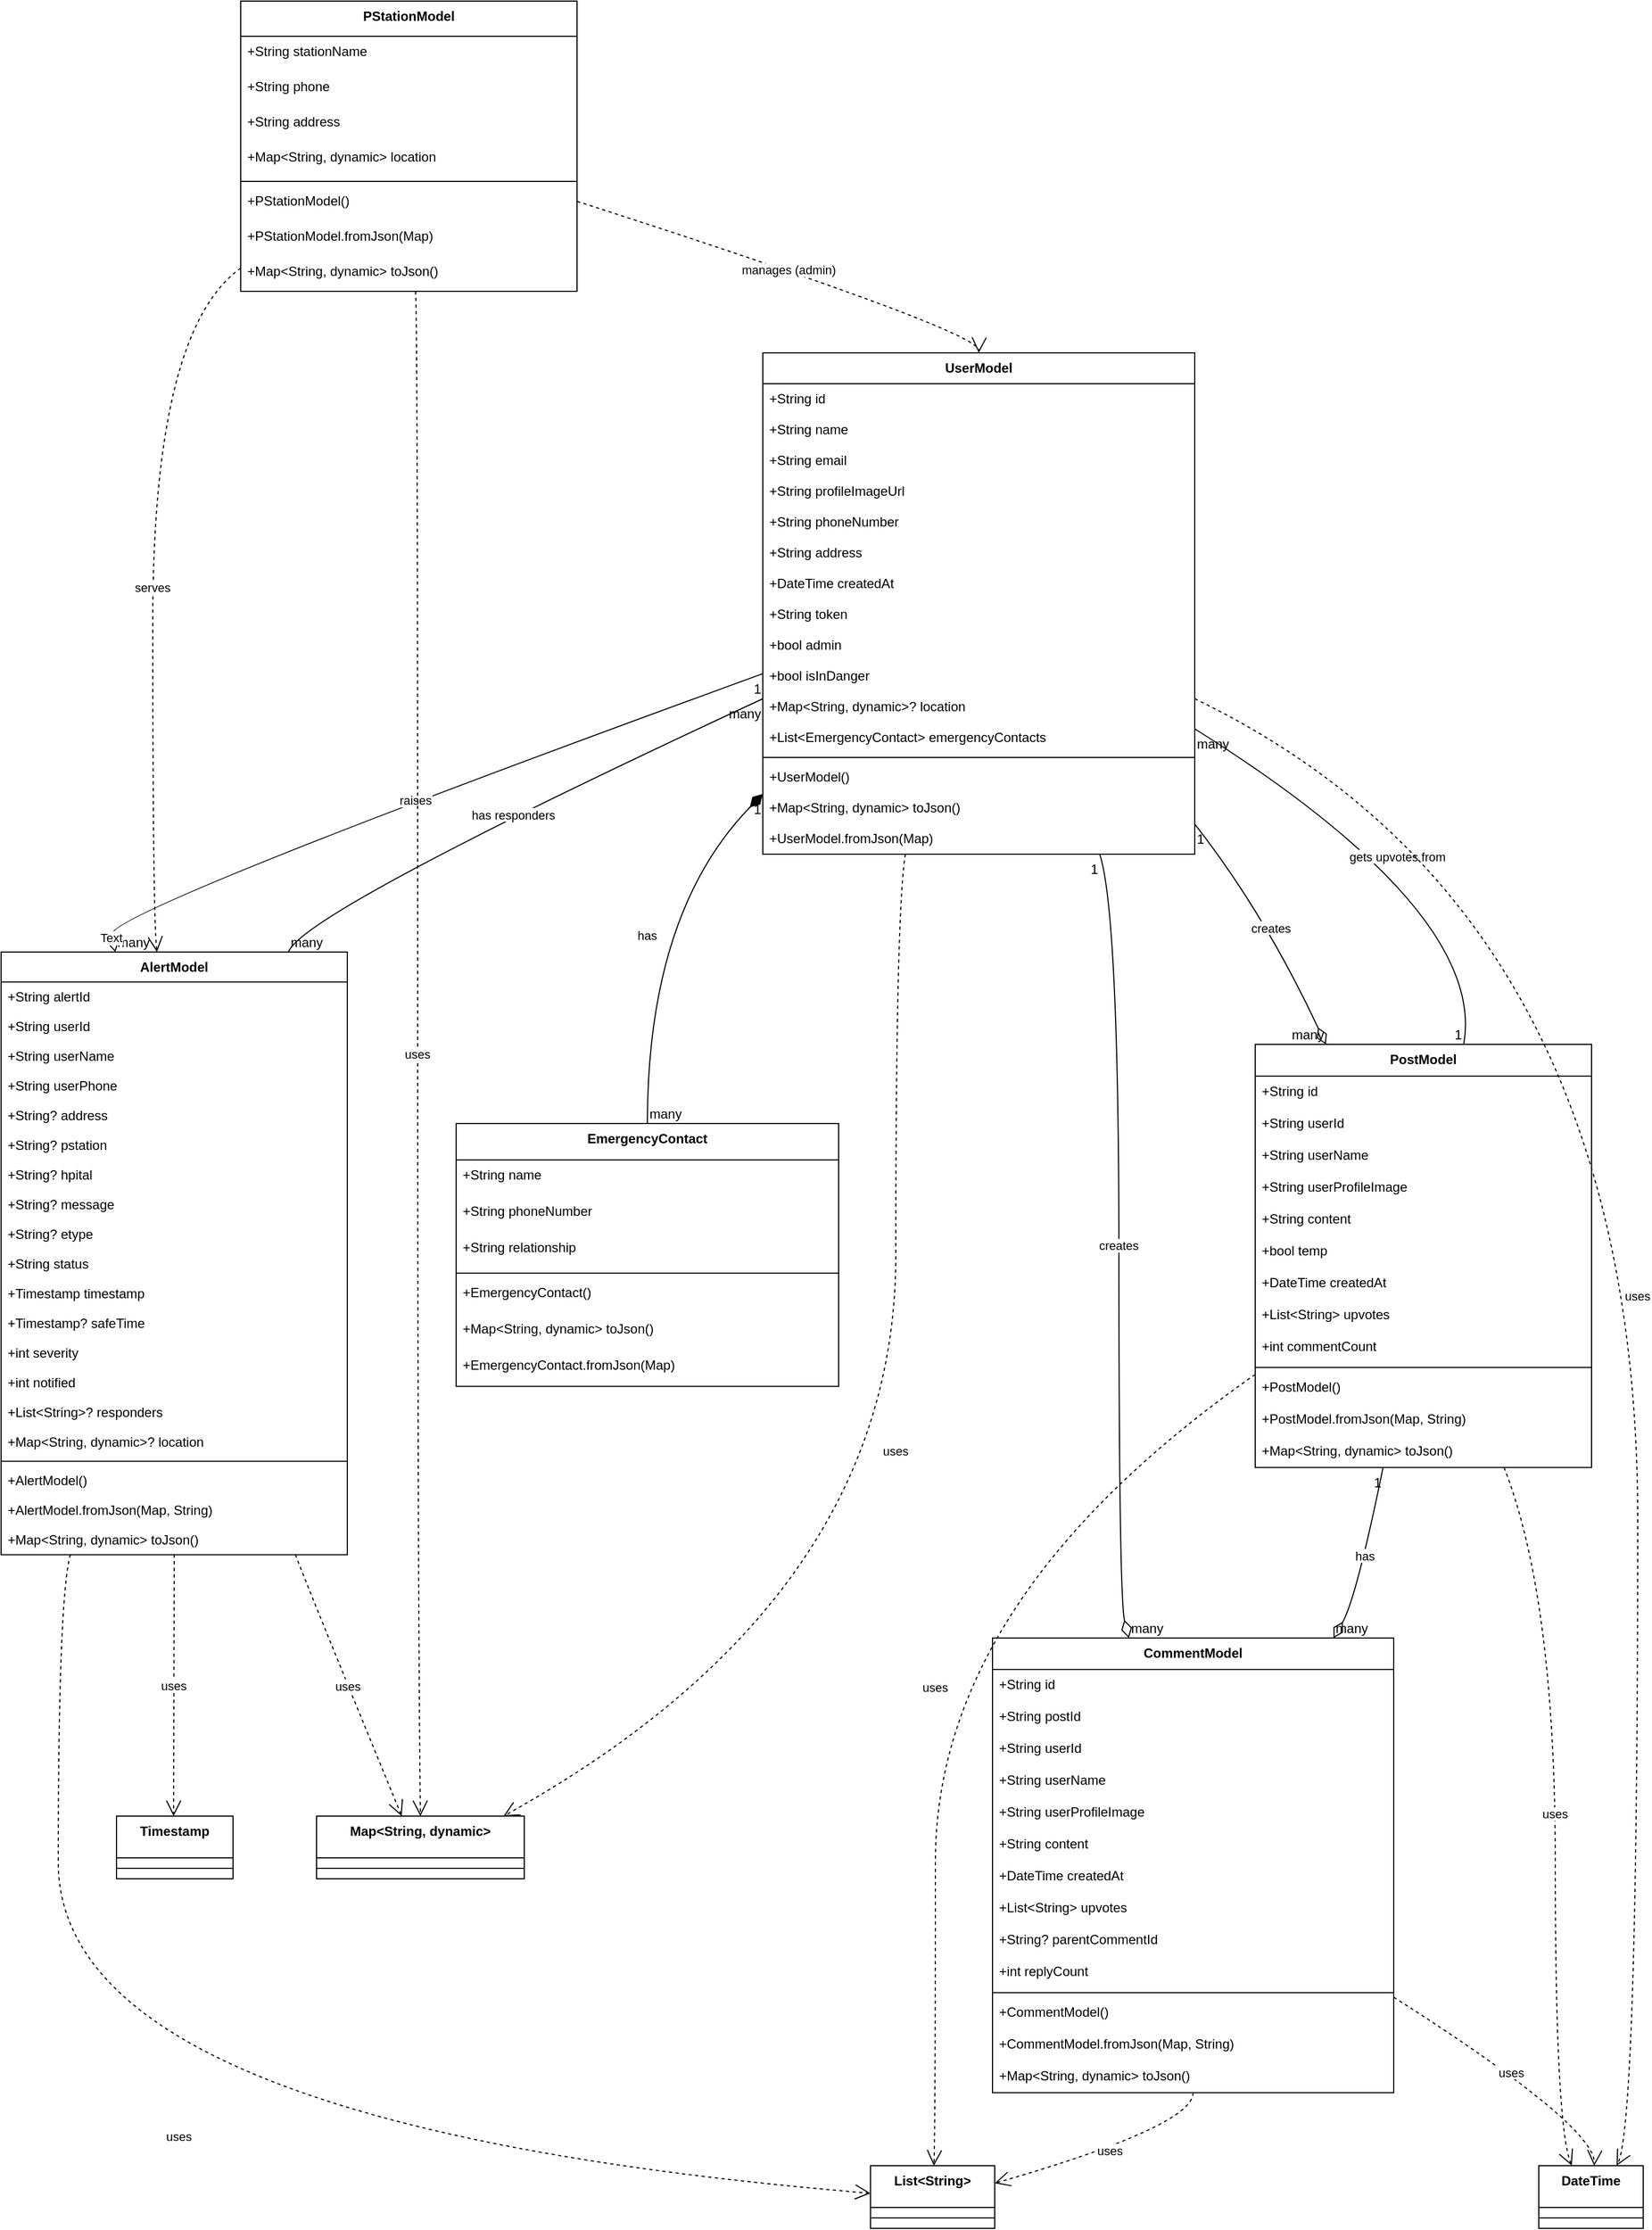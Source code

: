 <mxfile version="28.1.0">
  <diagram name="Page-1" id="p2fuIWCAqn4Gz_qrPr4O">
    <mxGraphModel dx="1900" dy="722" grid="1" gridSize="10" guides="1" tooltips="1" connect="1" arrows="1" fold="1" page="1" pageScale="1" pageWidth="1169" pageHeight="827" math="0" shadow="0">
      <root>
        <mxCell id="0" />
        <mxCell id="1" parent="0" />
        <mxCell id="Dy9m-1CG-kqUZyAml9VA-250" value="UserModel" style="swimlane;fontStyle=1;align=center;verticalAlign=top;childLayout=stackLayout;horizontal=1;startSize=27.994;horizontalStack=0;resizeParent=1;resizeParentMax=0;resizeLast=0;collapsible=0;marginBottom=0;" vertex="1" parent="1">
          <mxGeometry x="873" y="1110" width="393" height="455.994" as="geometry" />
        </mxCell>
        <mxCell id="Dy9m-1CG-kqUZyAml9VA-251" value="+String id" style="text;strokeColor=none;fillColor=none;align=left;verticalAlign=top;spacingLeft=4;spacingRight=4;overflow=hidden;rotatable=0;points=[[0,0.5],[1,0.5]];portConstraint=eastwest;" vertex="1" parent="Dy9m-1CG-kqUZyAml9VA-250">
          <mxGeometry y="27.994" width="393" height="28" as="geometry" />
        </mxCell>
        <mxCell id="Dy9m-1CG-kqUZyAml9VA-252" value="+String name" style="text;strokeColor=none;fillColor=none;align=left;verticalAlign=top;spacingLeft=4;spacingRight=4;overflow=hidden;rotatable=0;points=[[0,0.5],[1,0.5]];portConstraint=eastwest;" vertex="1" parent="Dy9m-1CG-kqUZyAml9VA-250">
          <mxGeometry y="55.994" width="393" height="28" as="geometry" />
        </mxCell>
        <mxCell id="Dy9m-1CG-kqUZyAml9VA-253" value="+String email" style="text;strokeColor=none;fillColor=none;align=left;verticalAlign=top;spacingLeft=4;spacingRight=4;overflow=hidden;rotatable=0;points=[[0,0.5],[1,0.5]];portConstraint=eastwest;" vertex="1" parent="Dy9m-1CG-kqUZyAml9VA-250">
          <mxGeometry y="83.994" width="393" height="28" as="geometry" />
        </mxCell>
        <mxCell id="Dy9m-1CG-kqUZyAml9VA-254" value="+String profileImageUrl" style="text;strokeColor=none;fillColor=none;align=left;verticalAlign=top;spacingLeft=4;spacingRight=4;overflow=hidden;rotatable=0;points=[[0,0.5],[1,0.5]];portConstraint=eastwest;" vertex="1" parent="Dy9m-1CG-kqUZyAml9VA-250">
          <mxGeometry y="111.994" width="393" height="28" as="geometry" />
        </mxCell>
        <mxCell id="Dy9m-1CG-kqUZyAml9VA-255" value="+String phoneNumber" style="text;strokeColor=none;fillColor=none;align=left;verticalAlign=top;spacingLeft=4;spacingRight=4;overflow=hidden;rotatable=0;points=[[0,0.5],[1,0.5]];portConstraint=eastwest;" vertex="1" parent="Dy9m-1CG-kqUZyAml9VA-250">
          <mxGeometry y="139.994" width="393" height="28" as="geometry" />
        </mxCell>
        <mxCell id="Dy9m-1CG-kqUZyAml9VA-256" value="+String address" style="text;strokeColor=none;fillColor=none;align=left;verticalAlign=top;spacingLeft=4;spacingRight=4;overflow=hidden;rotatable=0;points=[[0,0.5],[1,0.5]];portConstraint=eastwest;" vertex="1" parent="Dy9m-1CG-kqUZyAml9VA-250">
          <mxGeometry y="167.994" width="393" height="28" as="geometry" />
        </mxCell>
        <mxCell id="Dy9m-1CG-kqUZyAml9VA-257" value="+DateTime createdAt" style="text;strokeColor=none;fillColor=none;align=left;verticalAlign=top;spacingLeft=4;spacingRight=4;overflow=hidden;rotatable=0;points=[[0,0.5],[1,0.5]];portConstraint=eastwest;" vertex="1" parent="Dy9m-1CG-kqUZyAml9VA-250">
          <mxGeometry y="195.994" width="393" height="28" as="geometry" />
        </mxCell>
        <mxCell id="Dy9m-1CG-kqUZyAml9VA-258" value="+String token" style="text;strokeColor=none;fillColor=none;align=left;verticalAlign=top;spacingLeft=4;spacingRight=4;overflow=hidden;rotatable=0;points=[[0,0.5],[1,0.5]];portConstraint=eastwest;" vertex="1" parent="Dy9m-1CG-kqUZyAml9VA-250">
          <mxGeometry y="223.994" width="393" height="28" as="geometry" />
        </mxCell>
        <mxCell id="Dy9m-1CG-kqUZyAml9VA-259" value="+bool admin" style="text;strokeColor=none;fillColor=none;align=left;verticalAlign=top;spacingLeft=4;spacingRight=4;overflow=hidden;rotatable=0;points=[[0,0.5],[1,0.5]];portConstraint=eastwest;" vertex="1" parent="Dy9m-1CG-kqUZyAml9VA-250">
          <mxGeometry y="251.994" width="393" height="28" as="geometry" />
        </mxCell>
        <mxCell id="Dy9m-1CG-kqUZyAml9VA-260" value="+bool isInDanger" style="text;strokeColor=none;fillColor=none;align=left;verticalAlign=top;spacingLeft=4;spacingRight=4;overflow=hidden;rotatable=0;points=[[0,0.5],[1,0.5]];portConstraint=eastwest;" vertex="1" parent="Dy9m-1CG-kqUZyAml9VA-250">
          <mxGeometry y="279.994" width="393" height="28" as="geometry" />
        </mxCell>
        <mxCell id="Dy9m-1CG-kqUZyAml9VA-261" value="+Map&lt;String, dynamic&gt;? location" style="text;strokeColor=none;fillColor=none;align=left;verticalAlign=top;spacingLeft=4;spacingRight=4;overflow=hidden;rotatable=0;points=[[0,0.5],[1,0.5]];portConstraint=eastwest;" vertex="1" parent="Dy9m-1CG-kqUZyAml9VA-250">
          <mxGeometry y="307.994" width="393" height="28" as="geometry" />
        </mxCell>
        <mxCell id="Dy9m-1CG-kqUZyAml9VA-262" value="+List&lt;EmergencyContact&gt; emergencyContacts" style="text;strokeColor=none;fillColor=none;align=left;verticalAlign=top;spacingLeft=4;spacingRight=4;overflow=hidden;rotatable=0;points=[[0,0.5],[1,0.5]];portConstraint=eastwest;" vertex="1" parent="Dy9m-1CG-kqUZyAml9VA-250">
          <mxGeometry y="335.994" width="393" height="28" as="geometry" />
        </mxCell>
        <mxCell id="Dy9m-1CG-kqUZyAml9VA-263" style="line;strokeWidth=1;fillColor=none;align=left;verticalAlign=middle;spacingTop=-1;spacingLeft=3;spacingRight=3;rotatable=0;labelPosition=right;points=[];portConstraint=eastwest;strokeColor=inherit;" vertex="1" parent="Dy9m-1CG-kqUZyAml9VA-250">
          <mxGeometry y="363.994" width="393" height="8" as="geometry" />
        </mxCell>
        <mxCell id="Dy9m-1CG-kqUZyAml9VA-264" value="+UserModel()" style="text;strokeColor=none;fillColor=none;align=left;verticalAlign=top;spacingLeft=4;spacingRight=4;overflow=hidden;rotatable=0;points=[[0,0.5],[1,0.5]];portConstraint=eastwest;" vertex="1" parent="Dy9m-1CG-kqUZyAml9VA-250">
          <mxGeometry y="371.994" width="393" height="28" as="geometry" />
        </mxCell>
        <mxCell id="Dy9m-1CG-kqUZyAml9VA-265" value="+Map&lt;String, dynamic&gt; toJson()" style="text;strokeColor=none;fillColor=none;align=left;verticalAlign=top;spacingLeft=4;spacingRight=4;overflow=hidden;rotatable=0;points=[[0,0.5],[1,0.5]];portConstraint=eastwest;" vertex="1" parent="Dy9m-1CG-kqUZyAml9VA-250">
          <mxGeometry y="399.994" width="393" height="28" as="geometry" />
        </mxCell>
        <mxCell id="Dy9m-1CG-kqUZyAml9VA-266" value="+UserModel.fromJson(Map)" style="text;strokeColor=none;fillColor=none;align=left;verticalAlign=top;spacingLeft=4;spacingRight=4;overflow=hidden;rotatable=0;points=[[0,0.5],[1,0.5]];portConstraint=eastwest;" vertex="1" parent="Dy9m-1CG-kqUZyAml9VA-250">
          <mxGeometry y="427.994" width="393" height="28" as="geometry" />
        </mxCell>
        <mxCell id="Dy9m-1CG-kqUZyAml9VA-267" value="AlertModel" style="swimlane;fontStyle=1;align=center;verticalAlign=top;childLayout=stackLayout;horizontal=1;startSize=27.194;horizontalStack=0;resizeParent=1;resizeParentMax=0;resizeLast=0;collapsible=0;marginBottom=0;" vertex="1" parent="1">
          <mxGeometry x="180" y="1655" width="315" height="548.194" as="geometry" />
        </mxCell>
        <mxCell id="Dy9m-1CG-kqUZyAml9VA-268" value="+String alertId" style="text;strokeColor=none;fillColor=none;align=left;verticalAlign=top;spacingLeft=4;spacingRight=4;overflow=hidden;rotatable=0;points=[[0,0.5],[1,0.5]];portConstraint=eastwest;" vertex="1" parent="Dy9m-1CG-kqUZyAml9VA-267">
          <mxGeometry y="27.194" width="315" height="27" as="geometry" />
        </mxCell>
        <mxCell id="Dy9m-1CG-kqUZyAml9VA-269" value="+String userId" style="text;strokeColor=none;fillColor=none;align=left;verticalAlign=top;spacingLeft=4;spacingRight=4;overflow=hidden;rotatable=0;points=[[0,0.5],[1,0.5]];portConstraint=eastwest;" vertex="1" parent="Dy9m-1CG-kqUZyAml9VA-267">
          <mxGeometry y="54.194" width="315" height="27" as="geometry" />
        </mxCell>
        <mxCell id="Dy9m-1CG-kqUZyAml9VA-270" value="+String userName" style="text;strokeColor=none;fillColor=none;align=left;verticalAlign=top;spacingLeft=4;spacingRight=4;overflow=hidden;rotatable=0;points=[[0,0.5],[1,0.5]];portConstraint=eastwest;" vertex="1" parent="Dy9m-1CG-kqUZyAml9VA-267">
          <mxGeometry y="81.194" width="315" height="27" as="geometry" />
        </mxCell>
        <mxCell id="Dy9m-1CG-kqUZyAml9VA-271" value="+String userPhone" style="text;strokeColor=none;fillColor=none;align=left;verticalAlign=top;spacingLeft=4;spacingRight=4;overflow=hidden;rotatable=0;points=[[0,0.5],[1,0.5]];portConstraint=eastwest;" vertex="1" parent="Dy9m-1CG-kqUZyAml9VA-267">
          <mxGeometry y="108.194" width="315" height="27" as="geometry" />
        </mxCell>
        <mxCell id="Dy9m-1CG-kqUZyAml9VA-272" value="+String? address" style="text;strokeColor=none;fillColor=none;align=left;verticalAlign=top;spacingLeft=4;spacingRight=4;overflow=hidden;rotatable=0;points=[[0,0.5],[1,0.5]];portConstraint=eastwest;" vertex="1" parent="Dy9m-1CG-kqUZyAml9VA-267">
          <mxGeometry y="135.194" width="315" height="27" as="geometry" />
        </mxCell>
        <mxCell id="Dy9m-1CG-kqUZyAml9VA-273" value="+String? pstation" style="text;strokeColor=none;fillColor=none;align=left;verticalAlign=top;spacingLeft=4;spacingRight=4;overflow=hidden;rotatable=0;points=[[0,0.5],[1,0.5]];portConstraint=eastwest;" vertex="1" parent="Dy9m-1CG-kqUZyAml9VA-267">
          <mxGeometry y="162.194" width="315" height="27" as="geometry" />
        </mxCell>
        <mxCell id="Dy9m-1CG-kqUZyAml9VA-274" value="+String? hpital" style="text;strokeColor=none;fillColor=none;align=left;verticalAlign=top;spacingLeft=4;spacingRight=4;overflow=hidden;rotatable=0;points=[[0,0.5],[1,0.5]];portConstraint=eastwest;" vertex="1" parent="Dy9m-1CG-kqUZyAml9VA-267">
          <mxGeometry y="189.194" width="315" height="27" as="geometry" />
        </mxCell>
        <mxCell id="Dy9m-1CG-kqUZyAml9VA-275" value="+String? message" style="text;strokeColor=none;fillColor=none;align=left;verticalAlign=top;spacingLeft=4;spacingRight=4;overflow=hidden;rotatable=0;points=[[0,0.5],[1,0.5]];portConstraint=eastwest;" vertex="1" parent="Dy9m-1CG-kqUZyAml9VA-267">
          <mxGeometry y="216.194" width="315" height="27" as="geometry" />
        </mxCell>
        <mxCell id="Dy9m-1CG-kqUZyAml9VA-276" value="+String? etype" style="text;strokeColor=none;fillColor=none;align=left;verticalAlign=top;spacingLeft=4;spacingRight=4;overflow=hidden;rotatable=0;points=[[0,0.5],[1,0.5]];portConstraint=eastwest;" vertex="1" parent="Dy9m-1CG-kqUZyAml9VA-267">
          <mxGeometry y="243.194" width="315" height="27" as="geometry" />
        </mxCell>
        <mxCell id="Dy9m-1CG-kqUZyAml9VA-277" value="+String status" style="text;strokeColor=none;fillColor=none;align=left;verticalAlign=top;spacingLeft=4;spacingRight=4;overflow=hidden;rotatable=0;points=[[0,0.5],[1,0.5]];portConstraint=eastwest;" vertex="1" parent="Dy9m-1CG-kqUZyAml9VA-267">
          <mxGeometry y="270.194" width="315" height="27" as="geometry" />
        </mxCell>
        <mxCell id="Dy9m-1CG-kqUZyAml9VA-278" value="+Timestamp timestamp" style="text;strokeColor=none;fillColor=none;align=left;verticalAlign=top;spacingLeft=4;spacingRight=4;overflow=hidden;rotatable=0;points=[[0,0.5],[1,0.5]];portConstraint=eastwest;" vertex="1" parent="Dy9m-1CG-kqUZyAml9VA-267">
          <mxGeometry y="297.194" width="315" height="27" as="geometry" />
        </mxCell>
        <mxCell id="Dy9m-1CG-kqUZyAml9VA-279" value="+Timestamp? safeTime" style="text;strokeColor=none;fillColor=none;align=left;verticalAlign=top;spacingLeft=4;spacingRight=4;overflow=hidden;rotatable=0;points=[[0,0.5],[1,0.5]];portConstraint=eastwest;" vertex="1" parent="Dy9m-1CG-kqUZyAml9VA-267">
          <mxGeometry y="324.194" width="315" height="27" as="geometry" />
        </mxCell>
        <mxCell id="Dy9m-1CG-kqUZyAml9VA-280" value="+int severity" style="text;strokeColor=none;fillColor=none;align=left;verticalAlign=top;spacingLeft=4;spacingRight=4;overflow=hidden;rotatable=0;points=[[0,0.5],[1,0.5]];portConstraint=eastwest;" vertex="1" parent="Dy9m-1CG-kqUZyAml9VA-267">
          <mxGeometry y="351.194" width="315" height="27" as="geometry" />
        </mxCell>
        <mxCell id="Dy9m-1CG-kqUZyAml9VA-281" value="+int notified" style="text;strokeColor=none;fillColor=none;align=left;verticalAlign=top;spacingLeft=4;spacingRight=4;overflow=hidden;rotatable=0;points=[[0,0.5],[1,0.5]];portConstraint=eastwest;" vertex="1" parent="Dy9m-1CG-kqUZyAml9VA-267">
          <mxGeometry y="378.194" width="315" height="27" as="geometry" />
        </mxCell>
        <mxCell id="Dy9m-1CG-kqUZyAml9VA-282" value="+List&lt;String&gt;? responders" style="text;strokeColor=none;fillColor=none;align=left;verticalAlign=top;spacingLeft=4;spacingRight=4;overflow=hidden;rotatable=0;points=[[0,0.5],[1,0.5]];portConstraint=eastwest;" vertex="1" parent="Dy9m-1CG-kqUZyAml9VA-267">
          <mxGeometry y="405.194" width="315" height="27" as="geometry" />
        </mxCell>
        <mxCell id="Dy9m-1CG-kqUZyAml9VA-283" value="+Map&lt;String, dynamic&gt;? location" style="text;strokeColor=none;fillColor=none;align=left;verticalAlign=top;spacingLeft=4;spacingRight=4;overflow=hidden;rotatable=0;points=[[0,0.5],[1,0.5]];portConstraint=eastwest;" vertex="1" parent="Dy9m-1CG-kqUZyAml9VA-267">
          <mxGeometry y="432.194" width="315" height="27" as="geometry" />
        </mxCell>
        <mxCell id="Dy9m-1CG-kqUZyAml9VA-284" style="line;strokeWidth=1;fillColor=none;align=left;verticalAlign=middle;spacingTop=-1;spacingLeft=3;spacingRight=3;rotatable=0;labelPosition=right;points=[];portConstraint=eastwest;strokeColor=inherit;" vertex="1" parent="Dy9m-1CG-kqUZyAml9VA-267">
          <mxGeometry y="459.194" width="315" height="8" as="geometry" />
        </mxCell>
        <mxCell id="Dy9m-1CG-kqUZyAml9VA-285" value="+AlertModel()" style="text;strokeColor=none;fillColor=none;align=left;verticalAlign=top;spacingLeft=4;spacingRight=4;overflow=hidden;rotatable=0;points=[[0,0.5],[1,0.5]];portConstraint=eastwest;" vertex="1" parent="Dy9m-1CG-kqUZyAml9VA-267">
          <mxGeometry y="467.194" width="315" height="27" as="geometry" />
        </mxCell>
        <mxCell id="Dy9m-1CG-kqUZyAml9VA-286" value="+AlertModel.fromJson(Map, String)" style="text;strokeColor=none;fillColor=none;align=left;verticalAlign=top;spacingLeft=4;spacingRight=4;overflow=hidden;rotatable=0;points=[[0,0.5],[1,0.5]];portConstraint=eastwest;" vertex="1" parent="Dy9m-1CG-kqUZyAml9VA-267">
          <mxGeometry y="494.194" width="315" height="27" as="geometry" />
        </mxCell>
        <mxCell id="Dy9m-1CG-kqUZyAml9VA-287" value="+Map&lt;String, dynamic&gt; toJson()" style="text;strokeColor=none;fillColor=none;align=left;verticalAlign=top;spacingLeft=4;spacingRight=4;overflow=hidden;rotatable=0;points=[[0,0.5],[1,0.5]];portConstraint=eastwest;" vertex="1" parent="Dy9m-1CG-kqUZyAml9VA-267">
          <mxGeometry y="521.194" width="315" height="27" as="geometry" />
        </mxCell>
        <mxCell id="Dy9m-1CG-kqUZyAml9VA-288" value="PostModel" style="swimlane;fontStyle=1;align=center;verticalAlign=top;childLayout=stackLayout;horizontal=1;startSize=28.917;horizontalStack=0;resizeParent=1;resizeParentMax=0;resizeLast=0;collapsible=0;marginBottom=0;" vertex="1" parent="1">
          <mxGeometry x="1321" y="1739" width="306" height="384.917" as="geometry" />
        </mxCell>
        <mxCell id="Dy9m-1CG-kqUZyAml9VA-289" value="+String id" style="text;strokeColor=none;fillColor=none;align=left;verticalAlign=top;spacingLeft=4;spacingRight=4;overflow=hidden;rotatable=0;points=[[0,0.5],[1,0.5]];portConstraint=eastwest;" vertex="1" parent="Dy9m-1CG-kqUZyAml9VA-288">
          <mxGeometry y="28.917" width="306" height="29" as="geometry" />
        </mxCell>
        <mxCell id="Dy9m-1CG-kqUZyAml9VA-290" value="+String userId" style="text;strokeColor=none;fillColor=none;align=left;verticalAlign=top;spacingLeft=4;spacingRight=4;overflow=hidden;rotatable=0;points=[[0,0.5],[1,0.5]];portConstraint=eastwest;" vertex="1" parent="Dy9m-1CG-kqUZyAml9VA-288">
          <mxGeometry y="57.917" width="306" height="29" as="geometry" />
        </mxCell>
        <mxCell id="Dy9m-1CG-kqUZyAml9VA-291" value="+String userName" style="text;strokeColor=none;fillColor=none;align=left;verticalAlign=top;spacingLeft=4;spacingRight=4;overflow=hidden;rotatable=0;points=[[0,0.5],[1,0.5]];portConstraint=eastwest;" vertex="1" parent="Dy9m-1CG-kqUZyAml9VA-288">
          <mxGeometry y="86.917" width="306" height="29" as="geometry" />
        </mxCell>
        <mxCell id="Dy9m-1CG-kqUZyAml9VA-292" value="+String userProfileImage" style="text;strokeColor=none;fillColor=none;align=left;verticalAlign=top;spacingLeft=4;spacingRight=4;overflow=hidden;rotatable=0;points=[[0,0.5],[1,0.5]];portConstraint=eastwest;" vertex="1" parent="Dy9m-1CG-kqUZyAml9VA-288">
          <mxGeometry y="115.917" width="306" height="29" as="geometry" />
        </mxCell>
        <mxCell id="Dy9m-1CG-kqUZyAml9VA-293" value="+String content" style="text;strokeColor=none;fillColor=none;align=left;verticalAlign=top;spacingLeft=4;spacingRight=4;overflow=hidden;rotatable=0;points=[[0,0.5],[1,0.5]];portConstraint=eastwest;" vertex="1" parent="Dy9m-1CG-kqUZyAml9VA-288">
          <mxGeometry y="144.917" width="306" height="29" as="geometry" />
        </mxCell>
        <mxCell id="Dy9m-1CG-kqUZyAml9VA-294" value="+bool temp" style="text;strokeColor=none;fillColor=none;align=left;verticalAlign=top;spacingLeft=4;spacingRight=4;overflow=hidden;rotatable=0;points=[[0,0.5],[1,0.5]];portConstraint=eastwest;" vertex="1" parent="Dy9m-1CG-kqUZyAml9VA-288">
          <mxGeometry y="173.917" width="306" height="29" as="geometry" />
        </mxCell>
        <mxCell id="Dy9m-1CG-kqUZyAml9VA-295" value="+DateTime createdAt" style="text;strokeColor=none;fillColor=none;align=left;verticalAlign=top;spacingLeft=4;spacingRight=4;overflow=hidden;rotatable=0;points=[[0,0.5],[1,0.5]];portConstraint=eastwest;" vertex="1" parent="Dy9m-1CG-kqUZyAml9VA-288">
          <mxGeometry y="202.917" width="306" height="29" as="geometry" />
        </mxCell>
        <mxCell id="Dy9m-1CG-kqUZyAml9VA-296" value="+List&lt;String&gt; upvotes" style="text;strokeColor=none;fillColor=none;align=left;verticalAlign=top;spacingLeft=4;spacingRight=4;overflow=hidden;rotatable=0;points=[[0,0.5],[1,0.5]];portConstraint=eastwest;" vertex="1" parent="Dy9m-1CG-kqUZyAml9VA-288">
          <mxGeometry y="231.917" width="306" height="29" as="geometry" />
        </mxCell>
        <mxCell id="Dy9m-1CG-kqUZyAml9VA-297" value="+int commentCount" style="text;strokeColor=none;fillColor=none;align=left;verticalAlign=top;spacingLeft=4;spacingRight=4;overflow=hidden;rotatable=0;points=[[0,0.5],[1,0.5]];portConstraint=eastwest;" vertex="1" parent="Dy9m-1CG-kqUZyAml9VA-288">
          <mxGeometry y="260.917" width="306" height="29" as="geometry" />
        </mxCell>
        <mxCell id="Dy9m-1CG-kqUZyAml9VA-298" style="line;strokeWidth=1;fillColor=none;align=left;verticalAlign=middle;spacingTop=-1;spacingLeft=3;spacingRight=3;rotatable=0;labelPosition=right;points=[];portConstraint=eastwest;strokeColor=inherit;" vertex="1" parent="Dy9m-1CG-kqUZyAml9VA-288">
          <mxGeometry y="289.917" width="306" height="8" as="geometry" />
        </mxCell>
        <mxCell id="Dy9m-1CG-kqUZyAml9VA-299" value="+PostModel()" style="text;strokeColor=none;fillColor=none;align=left;verticalAlign=top;spacingLeft=4;spacingRight=4;overflow=hidden;rotatable=0;points=[[0,0.5],[1,0.5]];portConstraint=eastwest;" vertex="1" parent="Dy9m-1CG-kqUZyAml9VA-288">
          <mxGeometry y="297.917" width="306" height="29" as="geometry" />
        </mxCell>
        <mxCell id="Dy9m-1CG-kqUZyAml9VA-300" value="+PostModel.fromJson(Map, String)" style="text;strokeColor=none;fillColor=none;align=left;verticalAlign=top;spacingLeft=4;spacingRight=4;overflow=hidden;rotatable=0;points=[[0,0.5],[1,0.5]];portConstraint=eastwest;" vertex="1" parent="Dy9m-1CG-kqUZyAml9VA-288">
          <mxGeometry y="326.917" width="306" height="29" as="geometry" />
        </mxCell>
        <mxCell id="Dy9m-1CG-kqUZyAml9VA-301" value="+Map&lt;String, dynamic&gt; toJson()" style="text;strokeColor=none;fillColor=none;align=left;verticalAlign=top;spacingLeft=4;spacingRight=4;overflow=hidden;rotatable=0;points=[[0,0.5],[1,0.5]];portConstraint=eastwest;" vertex="1" parent="Dy9m-1CG-kqUZyAml9VA-288">
          <mxGeometry y="355.917" width="306" height="29" as="geometry" />
        </mxCell>
        <mxCell id="Dy9m-1CG-kqUZyAml9VA-302" value="CommentModel" style="swimlane;fontStyle=1;align=center;verticalAlign=top;childLayout=stackLayout;horizontal=1;startSize=28.565;horizontalStack=0;resizeParent=1;resizeParentMax=0;resizeLast=0;collapsible=0;marginBottom=0;" vertex="1" parent="1">
          <mxGeometry x="1082" y="2279" width="365" height="413.565" as="geometry" />
        </mxCell>
        <mxCell id="Dy9m-1CG-kqUZyAml9VA-303" value="+String id" style="text;strokeColor=none;fillColor=none;align=left;verticalAlign=top;spacingLeft=4;spacingRight=4;overflow=hidden;rotatable=0;points=[[0,0.5],[1,0.5]];portConstraint=eastwest;" vertex="1" parent="Dy9m-1CG-kqUZyAml9VA-302">
          <mxGeometry y="28.565" width="365" height="29" as="geometry" />
        </mxCell>
        <mxCell id="Dy9m-1CG-kqUZyAml9VA-304" value="+String postId" style="text;strokeColor=none;fillColor=none;align=left;verticalAlign=top;spacingLeft=4;spacingRight=4;overflow=hidden;rotatable=0;points=[[0,0.5],[1,0.5]];portConstraint=eastwest;" vertex="1" parent="Dy9m-1CG-kqUZyAml9VA-302">
          <mxGeometry y="57.565" width="365" height="29" as="geometry" />
        </mxCell>
        <mxCell id="Dy9m-1CG-kqUZyAml9VA-305" value="+String userId" style="text;strokeColor=none;fillColor=none;align=left;verticalAlign=top;spacingLeft=4;spacingRight=4;overflow=hidden;rotatable=0;points=[[0,0.5],[1,0.5]];portConstraint=eastwest;" vertex="1" parent="Dy9m-1CG-kqUZyAml9VA-302">
          <mxGeometry y="86.565" width="365" height="29" as="geometry" />
        </mxCell>
        <mxCell id="Dy9m-1CG-kqUZyAml9VA-306" value="+String userName" style="text;strokeColor=none;fillColor=none;align=left;verticalAlign=top;spacingLeft=4;spacingRight=4;overflow=hidden;rotatable=0;points=[[0,0.5],[1,0.5]];portConstraint=eastwest;" vertex="1" parent="Dy9m-1CG-kqUZyAml9VA-302">
          <mxGeometry y="115.565" width="365" height="29" as="geometry" />
        </mxCell>
        <mxCell id="Dy9m-1CG-kqUZyAml9VA-307" value="+String userProfileImage" style="text;strokeColor=none;fillColor=none;align=left;verticalAlign=top;spacingLeft=4;spacingRight=4;overflow=hidden;rotatable=0;points=[[0,0.5],[1,0.5]];portConstraint=eastwest;" vertex="1" parent="Dy9m-1CG-kqUZyAml9VA-302">
          <mxGeometry y="144.565" width="365" height="29" as="geometry" />
        </mxCell>
        <mxCell id="Dy9m-1CG-kqUZyAml9VA-308" value="+String content" style="text;strokeColor=none;fillColor=none;align=left;verticalAlign=top;spacingLeft=4;spacingRight=4;overflow=hidden;rotatable=0;points=[[0,0.5],[1,0.5]];portConstraint=eastwest;" vertex="1" parent="Dy9m-1CG-kqUZyAml9VA-302">
          <mxGeometry y="173.565" width="365" height="29" as="geometry" />
        </mxCell>
        <mxCell id="Dy9m-1CG-kqUZyAml9VA-309" value="+DateTime createdAt" style="text;strokeColor=none;fillColor=none;align=left;verticalAlign=top;spacingLeft=4;spacingRight=4;overflow=hidden;rotatable=0;points=[[0,0.5],[1,0.5]];portConstraint=eastwest;" vertex="1" parent="Dy9m-1CG-kqUZyAml9VA-302">
          <mxGeometry y="202.565" width="365" height="29" as="geometry" />
        </mxCell>
        <mxCell id="Dy9m-1CG-kqUZyAml9VA-310" value="+List&lt;String&gt; upvotes" style="text;strokeColor=none;fillColor=none;align=left;verticalAlign=top;spacingLeft=4;spacingRight=4;overflow=hidden;rotatable=0;points=[[0,0.5],[1,0.5]];portConstraint=eastwest;" vertex="1" parent="Dy9m-1CG-kqUZyAml9VA-302">
          <mxGeometry y="231.565" width="365" height="29" as="geometry" />
        </mxCell>
        <mxCell id="Dy9m-1CG-kqUZyAml9VA-311" value="+String? parentCommentId" style="text;strokeColor=none;fillColor=none;align=left;verticalAlign=top;spacingLeft=4;spacingRight=4;overflow=hidden;rotatable=0;points=[[0,0.5],[1,0.5]];portConstraint=eastwest;" vertex="1" parent="Dy9m-1CG-kqUZyAml9VA-302">
          <mxGeometry y="260.565" width="365" height="29" as="geometry" />
        </mxCell>
        <mxCell id="Dy9m-1CG-kqUZyAml9VA-312" value="+int replyCount" style="text;strokeColor=none;fillColor=none;align=left;verticalAlign=top;spacingLeft=4;spacingRight=4;overflow=hidden;rotatable=0;points=[[0,0.5],[1,0.5]];portConstraint=eastwest;" vertex="1" parent="Dy9m-1CG-kqUZyAml9VA-302">
          <mxGeometry y="289.565" width="365" height="29" as="geometry" />
        </mxCell>
        <mxCell id="Dy9m-1CG-kqUZyAml9VA-313" style="line;strokeWidth=1;fillColor=none;align=left;verticalAlign=middle;spacingTop=-1;spacingLeft=3;spacingRight=3;rotatable=0;labelPosition=right;points=[];portConstraint=eastwest;strokeColor=inherit;" vertex="1" parent="Dy9m-1CG-kqUZyAml9VA-302">
          <mxGeometry y="318.565" width="365" height="8" as="geometry" />
        </mxCell>
        <mxCell id="Dy9m-1CG-kqUZyAml9VA-314" value="+CommentModel()" style="text;strokeColor=none;fillColor=none;align=left;verticalAlign=top;spacingLeft=4;spacingRight=4;overflow=hidden;rotatable=0;points=[[0,0.5],[1,0.5]];portConstraint=eastwest;" vertex="1" parent="Dy9m-1CG-kqUZyAml9VA-302">
          <mxGeometry y="326.565" width="365" height="29" as="geometry" />
        </mxCell>
        <mxCell id="Dy9m-1CG-kqUZyAml9VA-315" value="+CommentModel.fromJson(Map, String)" style="text;strokeColor=none;fillColor=none;align=left;verticalAlign=top;spacingLeft=4;spacingRight=4;overflow=hidden;rotatable=0;points=[[0,0.5],[1,0.5]];portConstraint=eastwest;" vertex="1" parent="Dy9m-1CG-kqUZyAml9VA-302">
          <mxGeometry y="355.565" width="365" height="29" as="geometry" />
        </mxCell>
        <mxCell id="Dy9m-1CG-kqUZyAml9VA-316" value="+Map&lt;String, dynamic&gt; toJson()" style="text;strokeColor=none;fillColor=none;align=left;verticalAlign=top;spacingLeft=4;spacingRight=4;overflow=hidden;rotatable=0;points=[[0,0.5],[1,0.5]];portConstraint=eastwest;" vertex="1" parent="Dy9m-1CG-kqUZyAml9VA-302">
          <mxGeometry y="384.565" width="365" height="29" as="geometry" />
        </mxCell>
        <mxCell id="Dy9m-1CG-kqUZyAml9VA-317" value="EmergencyContact" style="swimlane;fontStyle=1;align=center;verticalAlign=top;childLayout=stackLayout;horizontal=1;startSize=33.137;horizontalStack=0;resizeParent=1;resizeParentMax=0;resizeLast=0;collapsible=0;marginBottom=0;" vertex="1" parent="1">
          <mxGeometry x="594" y="1811" width="348" height="239.137" as="geometry" />
        </mxCell>
        <mxCell id="Dy9m-1CG-kqUZyAml9VA-318" value="+String name" style="text;strokeColor=none;fillColor=none;align=left;verticalAlign=top;spacingLeft=4;spacingRight=4;overflow=hidden;rotatable=0;points=[[0,0.5],[1,0.5]];portConstraint=eastwest;" vertex="1" parent="Dy9m-1CG-kqUZyAml9VA-317">
          <mxGeometry y="33.137" width="348" height="33" as="geometry" />
        </mxCell>
        <mxCell id="Dy9m-1CG-kqUZyAml9VA-319" value="+String phoneNumber" style="text;strokeColor=none;fillColor=none;align=left;verticalAlign=top;spacingLeft=4;spacingRight=4;overflow=hidden;rotatable=0;points=[[0,0.5],[1,0.5]];portConstraint=eastwest;" vertex="1" parent="Dy9m-1CG-kqUZyAml9VA-317">
          <mxGeometry y="66.137" width="348" height="33" as="geometry" />
        </mxCell>
        <mxCell id="Dy9m-1CG-kqUZyAml9VA-320" value="+String relationship" style="text;strokeColor=none;fillColor=none;align=left;verticalAlign=top;spacingLeft=4;spacingRight=4;overflow=hidden;rotatable=0;points=[[0,0.5],[1,0.5]];portConstraint=eastwest;" vertex="1" parent="Dy9m-1CG-kqUZyAml9VA-317">
          <mxGeometry y="99.137" width="348" height="33" as="geometry" />
        </mxCell>
        <mxCell id="Dy9m-1CG-kqUZyAml9VA-321" style="line;strokeWidth=1;fillColor=none;align=left;verticalAlign=middle;spacingTop=-1;spacingLeft=3;spacingRight=3;rotatable=0;labelPosition=right;points=[];portConstraint=eastwest;strokeColor=inherit;" vertex="1" parent="Dy9m-1CG-kqUZyAml9VA-317">
          <mxGeometry y="132.137" width="348" height="8" as="geometry" />
        </mxCell>
        <mxCell id="Dy9m-1CG-kqUZyAml9VA-322" value="+EmergencyContact()" style="text;strokeColor=none;fillColor=none;align=left;verticalAlign=top;spacingLeft=4;spacingRight=4;overflow=hidden;rotatable=0;points=[[0,0.5],[1,0.5]];portConstraint=eastwest;" vertex="1" parent="Dy9m-1CG-kqUZyAml9VA-317">
          <mxGeometry y="140.137" width="348" height="33" as="geometry" />
        </mxCell>
        <mxCell id="Dy9m-1CG-kqUZyAml9VA-323" value="+Map&lt;String, dynamic&gt; toJson()" style="text;strokeColor=none;fillColor=none;align=left;verticalAlign=top;spacingLeft=4;spacingRight=4;overflow=hidden;rotatable=0;points=[[0,0.5],[1,0.5]];portConstraint=eastwest;" vertex="1" parent="Dy9m-1CG-kqUZyAml9VA-317">
          <mxGeometry y="173.137" width="348" height="33" as="geometry" />
        </mxCell>
        <mxCell id="Dy9m-1CG-kqUZyAml9VA-324" value="+EmergencyContact.fromJson(Map)" style="text;strokeColor=none;fillColor=none;align=left;verticalAlign=top;spacingLeft=4;spacingRight=4;overflow=hidden;rotatable=0;points=[[0,0.5],[1,0.5]];portConstraint=eastwest;" vertex="1" parent="Dy9m-1CG-kqUZyAml9VA-317">
          <mxGeometry y="206.137" width="348" height="33" as="geometry" />
        </mxCell>
        <mxCell id="Dy9m-1CG-kqUZyAml9VA-325" value="PStationModel" style="swimlane;fontStyle=1;align=center;verticalAlign=top;childLayout=stackLayout;horizontal=1;startSize=31.994;horizontalStack=0;resizeParent=1;resizeParentMax=0;resizeLast=0;collapsible=0;marginBottom=0;" vertex="1" parent="1">
          <mxGeometry x="398" y="790" width="306" height="263.994" as="geometry" />
        </mxCell>
        <mxCell id="Dy9m-1CG-kqUZyAml9VA-326" value="+String stationName" style="text;strokeColor=none;fillColor=none;align=left;verticalAlign=top;spacingLeft=4;spacingRight=4;overflow=hidden;rotatable=0;points=[[0,0.5],[1,0.5]];portConstraint=eastwest;" vertex="1" parent="Dy9m-1CG-kqUZyAml9VA-325">
          <mxGeometry y="31.994" width="306" height="32" as="geometry" />
        </mxCell>
        <mxCell id="Dy9m-1CG-kqUZyAml9VA-327" value="+String phone" style="text;strokeColor=none;fillColor=none;align=left;verticalAlign=top;spacingLeft=4;spacingRight=4;overflow=hidden;rotatable=0;points=[[0,0.5],[1,0.5]];portConstraint=eastwest;" vertex="1" parent="Dy9m-1CG-kqUZyAml9VA-325">
          <mxGeometry y="63.994" width="306" height="32" as="geometry" />
        </mxCell>
        <mxCell id="Dy9m-1CG-kqUZyAml9VA-328" value="+String address" style="text;strokeColor=none;fillColor=none;align=left;verticalAlign=top;spacingLeft=4;spacingRight=4;overflow=hidden;rotatable=0;points=[[0,0.5],[1,0.5]];portConstraint=eastwest;" vertex="1" parent="Dy9m-1CG-kqUZyAml9VA-325">
          <mxGeometry y="95.994" width="306" height="32" as="geometry" />
        </mxCell>
        <mxCell id="Dy9m-1CG-kqUZyAml9VA-329" value="+Map&lt;String, dynamic&gt; location" style="text;strokeColor=none;fillColor=none;align=left;verticalAlign=top;spacingLeft=4;spacingRight=4;overflow=hidden;rotatable=0;points=[[0,0.5],[1,0.5]];portConstraint=eastwest;" vertex="1" parent="Dy9m-1CG-kqUZyAml9VA-325">
          <mxGeometry y="127.994" width="306" height="32" as="geometry" />
        </mxCell>
        <mxCell id="Dy9m-1CG-kqUZyAml9VA-330" style="line;strokeWidth=1;fillColor=none;align=left;verticalAlign=middle;spacingTop=-1;spacingLeft=3;spacingRight=3;rotatable=0;labelPosition=right;points=[];portConstraint=eastwest;strokeColor=inherit;" vertex="1" parent="Dy9m-1CG-kqUZyAml9VA-325">
          <mxGeometry y="159.994" width="306" height="8" as="geometry" />
        </mxCell>
        <mxCell id="Dy9m-1CG-kqUZyAml9VA-331" value="+PStationModel()" style="text;strokeColor=none;fillColor=none;align=left;verticalAlign=top;spacingLeft=4;spacingRight=4;overflow=hidden;rotatable=0;points=[[0,0.5],[1,0.5]];portConstraint=eastwest;" vertex="1" parent="Dy9m-1CG-kqUZyAml9VA-325">
          <mxGeometry y="167.994" width="306" height="32" as="geometry" />
        </mxCell>
        <mxCell id="Dy9m-1CG-kqUZyAml9VA-332" value="+PStationModel.fromJson(Map)" style="text;strokeColor=none;fillColor=none;align=left;verticalAlign=top;spacingLeft=4;spacingRight=4;overflow=hidden;rotatable=0;points=[[0,0.5],[1,0.5]];portConstraint=eastwest;" vertex="1" parent="Dy9m-1CG-kqUZyAml9VA-325">
          <mxGeometry y="199.994" width="306" height="32" as="geometry" />
        </mxCell>
        <mxCell id="Dy9m-1CG-kqUZyAml9VA-333" value="+Map&lt;String, dynamic&gt; toJson()" style="text;strokeColor=none;fillColor=none;align=left;verticalAlign=top;spacingLeft=4;spacingRight=4;overflow=hidden;rotatable=0;points=[[0,0.5],[1,0.5]];portConstraint=eastwest;" vertex="1" parent="Dy9m-1CG-kqUZyAml9VA-325">
          <mxGeometry y="231.994" width="306" height="32" as="geometry" />
        </mxCell>
        <mxCell id="Dy9m-1CG-kqUZyAml9VA-334" value="Timestamp" style="swimlane;fontStyle=1;align=center;verticalAlign=top;childLayout=stackLayout;horizontal=1;startSize=37.997;horizontalStack=0;resizeParent=1;resizeParentMax=0;resizeLast=0;collapsible=0;marginBottom=0;" vertex="1" parent="1">
          <mxGeometry x="285" y="2441" width="106" height="56.997" as="geometry" />
        </mxCell>
        <mxCell id="Dy9m-1CG-kqUZyAml9VA-335" style="line;strokeWidth=1;fillColor=none;align=left;verticalAlign=middle;spacingTop=-1;spacingLeft=3;spacingRight=3;rotatable=0;labelPosition=right;points=[];portConstraint=eastwest;strokeColor=inherit;" vertex="1" parent="Dy9m-1CG-kqUZyAml9VA-334">
          <mxGeometry y="37.997" width="106" height="19" as="geometry" />
        </mxCell>
        <mxCell id="Dy9m-1CG-kqUZyAml9VA-336" value="List&lt;String&gt;" style="swimlane;fontStyle=1;align=center;verticalAlign=top;childLayout=stackLayout;horizontal=1;startSize=37.997;horizontalStack=0;resizeParent=1;resizeParentMax=0;resizeLast=0;collapsible=0;marginBottom=0;" vertex="1" parent="1">
          <mxGeometry x="971" y="2759" width="113" height="56.997" as="geometry" />
        </mxCell>
        <mxCell id="Dy9m-1CG-kqUZyAml9VA-337" style="line;strokeWidth=1;fillColor=none;align=left;verticalAlign=middle;spacingTop=-1;spacingLeft=3;spacingRight=3;rotatable=0;labelPosition=right;points=[];portConstraint=eastwest;strokeColor=inherit;" vertex="1" parent="Dy9m-1CG-kqUZyAml9VA-336">
          <mxGeometry y="37.997" width="113" height="19" as="geometry" />
        </mxCell>
        <mxCell id="Dy9m-1CG-kqUZyAml9VA-338" value="Map&lt;String, dynamic&gt;" style="swimlane;fontStyle=1;align=center;verticalAlign=top;childLayout=stackLayout;horizontal=1;startSize=37.997;horizontalStack=0;resizeParent=1;resizeParentMax=0;resizeLast=0;collapsible=0;marginBottom=0;" vertex="1" parent="1">
          <mxGeometry x="467" y="2441" width="189" height="56.997" as="geometry" />
        </mxCell>
        <mxCell id="Dy9m-1CG-kqUZyAml9VA-339" style="line;strokeWidth=1;fillColor=none;align=left;verticalAlign=middle;spacingTop=-1;spacingLeft=3;spacingRight=3;rotatable=0;labelPosition=right;points=[];portConstraint=eastwest;strokeColor=inherit;" vertex="1" parent="Dy9m-1CG-kqUZyAml9VA-338">
          <mxGeometry y="37.997" width="189" height="19" as="geometry" />
        </mxCell>
        <mxCell id="Dy9m-1CG-kqUZyAml9VA-340" value="DateTime" style="swimlane;fontStyle=1;align=center;verticalAlign=top;childLayout=stackLayout;horizontal=1;startSize=37.997;horizontalStack=0;resizeParent=1;resizeParentMax=0;resizeLast=0;collapsible=0;marginBottom=0;" vertex="1" parent="1">
          <mxGeometry x="1579" y="2759" width="95" height="56.997" as="geometry" />
        </mxCell>
        <mxCell id="Dy9m-1CG-kqUZyAml9VA-341" style="line;strokeWidth=1;fillColor=none;align=left;verticalAlign=middle;spacingTop=-1;spacingLeft=3;spacingRight=3;rotatable=0;labelPosition=right;points=[];portConstraint=eastwest;strokeColor=inherit;" vertex="1" parent="Dy9m-1CG-kqUZyAml9VA-340">
          <mxGeometry y="37.997" width="95" height="19" as="geometry" />
        </mxCell>
        <mxCell id="Dy9m-1CG-kqUZyAml9VA-342" value="has" style="curved=1;startArrow=diamondThin;startSize=14;startFill=1;endArrow=none;exitX=0;exitY=0.88;entryX=0.5;entryY=0;rounded=0;" edge="1" parent="1" source="Dy9m-1CG-kqUZyAml9VA-250" target="Dy9m-1CG-kqUZyAml9VA-317">
          <mxGeometry relative="1" as="geometry">
            <Array as="points">
              <mxPoint x="768" y="1619" />
            </Array>
          </mxGeometry>
        </mxCell>
        <mxCell id="Dy9m-1CG-kqUZyAml9VA-343" value="1" style="edgeLabel;resizable=0;labelBackgroundColor=none;fontSize=12;align=right;verticalAlign=top;" vertex="1" parent="Dy9m-1CG-kqUZyAml9VA-342">
          <mxGeometry x="-1" relative="1" as="geometry" />
        </mxCell>
        <mxCell id="Dy9m-1CG-kqUZyAml9VA-344" value="many" style="edgeLabel;resizable=0;labelBackgroundColor=none;fontSize=12;align=left;verticalAlign=bottom;" vertex="1" parent="Dy9m-1CG-kqUZyAml9VA-342">
          <mxGeometry x="1" relative="1" as="geometry" />
        </mxCell>
        <mxCell id="Dy9m-1CG-kqUZyAml9VA-345" value="creates" style="curved=1;startArrow=none;endArrow=diamondThin;endSize=14;endFill=0;exitX=1;exitY=0.94;entryX=0.21;entryY=0;rounded=0;" edge="1" parent="1" source="Dy9m-1CG-kqUZyAml9VA-250" target="Dy9m-1CG-kqUZyAml9VA-288">
          <mxGeometry relative="1" as="geometry">
            <Array as="points">
              <mxPoint x="1329" y="1619" />
            </Array>
          </mxGeometry>
        </mxCell>
        <mxCell id="Dy9m-1CG-kqUZyAml9VA-346" value="1" style="edgeLabel;resizable=0;labelBackgroundColor=none;fontSize=12;align=left;verticalAlign=top;" vertex="1" parent="Dy9m-1CG-kqUZyAml9VA-345">
          <mxGeometry x="-1" relative="1" as="geometry" />
        </mxCell>
        <mxCell id="Dy9m-1CG-kqUZyAml9VA-347" value="many" style="edgeLabel;resizable=0;labelBackgroundColor=none;fontSize=12;align=right;verticalAlign=bottom;" vertex="1" parent="Dy9m-1CG-kqUZyAml9VA-345">
          <mxGeometry x="1" relative="1" as="geometry" />
        </mxCell>
        <mxCell id="Dy9m-1CG-kqUZyAml9VA-348" value="creates" style="curved=1;startArrow=none;endArrow=diamondThin;endSize=14;endFill=0;exitX=0.78;exitY=1;entryX=0.34;entryY=0;rounded=0;" edge="1" parent="1" source="Dy9m-1CG-kqUZyAml9VA-250" target="Dy9m-1CG-kqUZyAml9VA-302">
          <mxGeometry relative="1" as="geometry">
            <Array as="points">
              <mxPoint x="1197" y="1619" />
              <mxPoint x="1197" y="2243" />
            </Array>
          </mxGeometry>
        </mxCell>
        <mxCell id="Dy9m-1CG-kqUZyAml9VA-349" value="1" style="edgeLabel;resizable=0;labelBackgroundColor=none;fontSize=12;align=right;verticalAlign=top;" vertex="1" parent="Dy9m-1CG-kqUZyAml9VA-348">
          <mxGeometry x="-1" relative="1" as="geometry" />
        </mxCell>
        <mxCell id="Dy9m-1CG-kqUZyAml9VA-350" value="many" style="edgeLabel;resizable=0;labelBackgroundColor=none;fontSize=12;align=left;verticalAlign=bottom;" vertex="1" parent="Dy9m-1CG-kqUZyAml9VA-348">
          <mxGeometry x="1" relative="1" as="geometry" />
        </mxCell>
        <mxCell id="Dy9m-1CG-kqUZyAml9VA-351" value="raises" style="curved=1;startArrow=none;endArrow=diamondThin;endSize=14;endFill=0;exitX=0;exitY=0.64;entryX=0.33;entryY=0;rounded=0;" edge="1" parent="1" source="Dy9m-1CG-kqUZyAml9VA-250" target="Dy9m-1CG-kqUZyAml9VA-267">
          <mxGeometry relative="1" as="geometry">
            <Array as="points">
              <mxPoint x="276" y="1619" />
            </Array>
          </mxGeometry>
        </mxCell>
        <mxCell id="Dy9m-1CG-kqUZyAml9VA-352" value="1" style="edgeLabel;resizable=0;labelBackgroundColor=none;fontSize=12;align=right;verticalAlign=top;" vertex="1" parent="Dy9m-1CG-kqUZyAml9VA-351">
          <mxGeometry x="-1" relative="1" as="geometry" />
        </mxCell>
        <mxCell id="Dy9m-1CG-kqUZyAml9VA-353" value="many" style="edgeLabel;resizable=0;labelBackgroundColor=none;fontSize=12;align=left;verticalAlign=bottom;" vertex="1" parent="Dy9m-1CG-kqUZyAml9VA-351">
          <mxGeometry x="1" relative="1" as="geometry" />
        </mxCell>
        <mxCell id="Dy9m-1CG-kqUZyAml9VA-375" value="Text" style="edgeLabel;html=1;align=center;verticalAlign=middle;resizable=0;points=[];" vertex="1" connectable="0" parent="Dy9m-1CG-kqUZyAml9VA-351">
          <mxGeometry x="0.962" y="-1" relative="1" as="geometry">
            <mxPoint y="-1" as="offset" />
          </mxGeometry>
        </mxCell>
        <mxCell id="Dy9m-1CG-kqUZyAml9VA-354" value="has responders" style="curved=1;startArrow=none;endArrow=none;exitX=0.83;exitY=0;entryX=0;entryY=0.69;rounded=0;" edge="1" parent="1" source="Dy9m-1CG-kqUZyAml9VA-267" target="Dy9m-1CG-kqUZyAml9VA-250">
          <mxGeometry relative="1" as="geometry">
            <Array as="points">
              <mxPoint x="454" y="1619" />
            </Array>
          </mxGeometry>
        </mxCell>
        <mxCell id="Dy9m-1CG-kqUZyAml9VA-355" value="many" style="edgeLabel;resizable=0;labelBackgroundColor=none;fontSize=12;align=left;verticalAlign=bottom;" vertex="1" parent="Dy9m-1CG-kqUZyAml9VA-354">
          <mxGeometry x="-1" relative="1" as="geometry" />
        </mxCell>
        <mxCell id="Dy9m-1CG-kqUZyAml9VA-356" value="many" style="edgeLabel;resizable=0;labelBackgroundColor=none;fontSize=12;align=right;verticalAlign=top;" vertex="1" parent="Dy9m-1CG-kqUZyAml9VA-354">
          <mxGeometry x="1" relative="1" as="geometry" />
        </mxCell>
        <mxCell id="Dy9m-1CG-kqUZyAml9VA-357" value="has" style="curved=1;startArrow=none;endArrow=diamondThin;endSize=14;endFill=0;exitX=0.38;exitY=1;entryX=0.85;entryY=0;rounded=0;" edge="1" parent="1" source="Dy9m-1CG-kqUZyAml9VA-288" target="Dy9m-1CG-kqUZyAml9VA-302">
          <mxGeometry relative="1" as="geometry">
            <Array as="points">
              <mxPoint x="1413" y="2243" />
            </Array>
          </mxGeometry>
        </mxCell>
        <mxCell id="Dy9m-1CG-kqUZyAml9VA-358" value="1" style="edgeLabel;resizable=0;labelBackgroundColor=none;fontSize=12;align=right;verticalAlign=top;" vertex="1" parent="Dy9m-1CG-kqUZyAml9VA-357">
          <mxGeometry x="-1" relative="1" as="geometry" />
        </mxCell>
        <mxCell id="Dy9m-1CG-kqUZyAml9VA-359" value="many" style="edgeLabel;resizable=0;labelBackgroundColor=none;fontSize=12;align=left;verticalAlign=bottom;" vertex="1" parent="Dy9m-1CG-kqUZyAml9VA-357">
          <mxGeometry x="1" relative="1" as="geometry" />
        </mxCell>
        <mxCell id="Dy9m-1CG-kqUZyAml9VA-360" value="gets upvotes from" style="curved=1;startArrow=none;endArrow=none;exitX=0.62;exitY=0;entryX=1;entryY=0.75;rounded=0;" edge="1" parent="1" source="Dy9m-1CG-kqUZyAml9VA-288" target="Dy9m-1CG-kqUZyAml9VA-250">
          <mxGeometry relative="1" as="geometry">
            <Array as="points">
              <mxPoint x="1532" y="1619" />
            </Array>
          </mxGeometry>
        </mxCell>
        <mxCell id="Dy9m-1CG-kqUZyAml9VA-361" value="1" style="edgeLabel;resizable=0;labelBackgroundColor=none;fontSize=12;align=right;verticalAlign=bottom;" vertex="1" parent="Dy9m-1CG-kqUZyAml9VA-360">
          <mxGeometry x="-1" relative="1" as="geometry" />
        </mxCell>
        <mxCell id="Dy9m-1CG-kqUZyAml9VA-362" value="many" style="edgeLabel;resizable=0;labelBackgroundColor=none;fontSize=12;align=left;verticalAlign=top;" vertex="1" parent="Dy9m-1CG-kqUZyAml9VA-360">
          <mxGeometry x="1" relative="1" as="geometry" />
        </mxCell>
        <mxCell id="Dy9m-1CG-kqUZyAml9VA-363" value="serves" style="curved=1;dashed=1;startArrow=none;endArrow=open;endSize=12;exitX=0;exitY=0.92;entryX=0.45;entryY=0;rounded=0;" edge="1" parent="1" source="Dy9m-1CG-kqUZyAml9VA-325" target="Dy9m-1CG-kqUZyAml9VA-267">
          <mxGeometry relative="1" as="geometry">
            <Array as="points">
              <mxPoint x="318" y="1090" />
              <mxPoint x="318" y="1619" />
            </Array>
          </mxGeometry>
        </mxCell>
        <mxCell id="Dy9m-1CG-kqUZyAml9VA-364" value="manages (admin)" style="curved=1;dashed=1;startArrow=none;endArrow=open;endSize=12;exitX=1;exitY=0.69;entryX=0.5;entryY=0;rounded=0;" edge="1" parent="1" source="Dy9m-1CG-kqUZyAml9VA-325" target="Dy9m-1CG-kqUZyAml9VA-250">
          <mxGeometry relative="1" as="geometry">
            <Array as="points">
              <mxPoint x="1070" y="1090" />
            </Array>
          </mxGeometry>
        </mxCell>
        <mxCell id="Dy9m-1CG-kqUZyAml9VA-365" value="uses" style="curved=1;dashed=1;startArrow=none;endArrow=open;endSize=12;exitX=0.5;exitY=1;entryX=0.49;entryY=0;rounded=0;" edge="1" parent="1" source="Dy9m-1CG-kqUZyAml9VA-267" target="Dy9m-1CG-kqUZyAml9VA-334">
          <mxGeometry relative="1" as="geometry">
            <Array as="points" />
          </mxGeometry>
        </mxCell>
        <mxCell id="Dy9m-1CG-kqUZyAml9VA-366" value="uses" style="curved=1;dashed=1;startArrow=none;endArrow=open;endSize=12;exitX=0.2;exitY=1;entryX=0;entryY=0.44;rounded=0;" edge="1" parent="1" source="Dy9m-1CG-kqUZyAml9VA-267" target="Dy9m-1CG-kqUZyAml9VA-336">
          <mxGeometry relative="1" as="geometry">
            <Array as="points">
              <mxPoint x="232" y="2243" />
              <mxPoint x="232" y="2723" />
            </Array>
          </mxGeometry>
        </mxCell>
        <mxCell id="Dy9m-1CG-kqUZyAml9VA-367" value="uses" style="curved=1;dashed=1;startArrow=none;endArrow=open;endSize=12;exitX=0.85;exitY=1;entryX=0.41;entryY=0;rounded=0;" edge="1" parent="1" source="Dy9m-1CG-kqUZyAml9VA-267" target="Dy9m-1CG-kqUZyAml9VA-338">
          <mxGeometry relative="1" as="geometry">
            <Array as="points">
              <mxPoint x="463" y="2243" />
            </Array>
          </mxGeometry>
        </mxCell>
        <mxCell id="Dy9m-1CG-kqUZyAml9VA-368" value="uses" style="curved=1;dashed=1;startArrow=none;endArrow=open;endSize=12;exitX=0.52;exitY=1;entryX=0.5;entryY=0;rounded=0;" edge="1" parent="1" source="Dy9m-1CG-kqUZyAml9VA-325" target="Dy9m-1CG-kqUZyAml9VA-338">
          <mxGeometry relative="1" as="geometry">
            <Array as="points">
              <mxPoint x="559" y="1090" />
              <mxPoint x="559" y="2243" />
            </Array>
          </mxGeometry>
        </mxCell>
        <mxCell id="Dy9m-1CG-kqUZyAml9VA-369" value="uses" style="curved=1;dashed=1;startArrow=none;endArrow=open;endSize=12;exitX=0.74;exitY=1;entryX=0.32;entryY=0.01;rounded=0;" edge="1" parent="1" source="Dy9m-1CG-kqUZyAml9VA-288" target="Dy9m-1CG-kqUZyAml9VA-340">
          <mxGeometry relative="1" as="geometry">
            <Array as="points">
              <mxPoint x="1594" y="2243" />
              <mxPoint x="1594" y="2723" />
            </Array>
          </mxGeometry>
        </mxCell>
        <mxCell id="Dy9m-1CG-kqUZyAml9VA-370" value="uses" style="curved=1;dashed=1;startArrow=none;endArrow=open;endSize=12;exitX=0;exitY=0.78;entryX=0.51;entryY=0.01;rounded=0;" edge="1" parent="1" source="Dy9m-1CG-kqUZyAml9VA-288" target="Dy9m-1CG-kqUZyAml9VA-336">
          <mxGeometry relative="1" as="geometry">
            <Array as="points">
              <mxPoint x="1030" y="2243" />
              <mxPoint x="1030" y="2723" />
            </Array>
          </mxGeometry>
        </mxCell>
        <mxCell id="Dy9m-1CG-kqUZyAml9VA-371" value="uses" style="curved=1;dashed=1;startArrow=none;endArrow=open;endSize=12;exitX=1;exitY=0.79;entryX=0.53;entryY=0.01;rounded=0;" edge="1" parent="1" source="Dy9m-1CG-kqUZyAml9VA-302" target="Dy9m-1CG-kqUZyAml9VA-340">
          <mxGeometry relative="1" as="geometry">
            <Array as="points">
              <mxPoint x="1631" y="2723" />
            </Array>
          </mxGeometry>
        </mxCell>
        <mxCell id="Dy9m-1CG-kqUZyAml9VA-372" value="uses" style="curved=1;dashed=1;startArrow=none;endArrow=open;endSize=12;exitX=0.5;exitY=1;entryX=1;entryY=0.28;rounded=0;" edge="1" parent="1" source="Dy9m-1CG-kqUZyAml9VA-302" target="Dy9m-1CG-kqUZyAml9VA-336">
          <mxGeometry relative="1" as="geometry">
            <Array as="points">
              <mxPoint x="1265" y="2723" />
            </Array>
          </mxGeometry>
        </mxCell>
        <mxCell id="Dy9m-1CG-kqUZyAml9VA-373" value="uses" style="curved=1;dashed=1;startArrow=none;endArrow=open;endSize=12;exitX=1;exitY=0.69;entryX=0.74;entryY=0.01;rounded=0;" edge="1" parent="1" source="Dy9m-1CG-kqUZyAml9VA-250" target="Dy9m-1CG-kqUZyAml9VA-340">
          <mxGeometry relative="1" as="geometry">
            <Array as="points">
              <mxPoint x="1669" y="1619" />
              <mxPoint x="1669" y="2723" />
            </Array>
          </mxGeometry>
        </mxCell>
        <mxCell id="Dy9m-1CG-kqUZyAml9VA-374" value="uses" style="curved=1;dashed=1;startArrow=none;endArrow=open;endSize=12;exitX=0.33;exitY=1;entryX=0.9;entryY=0;rounded=0;" edge="1" parent="1" source="Dy9m-1CG-kqUZyAml9VA-250" target="Dy9m-1CG-kqUZyAml9VA-338">
          <mxGeometry relative="1" as="geometry">
            <Array as="points">
              <mxPoint x="994" y="1619" />
              <mxPoint x="994" y="2243" />
            </Array>
          </mxGeometry>
        </mxCell>
      </root>
    </mxGraphModel>
  </diagram>
</mxfile>
